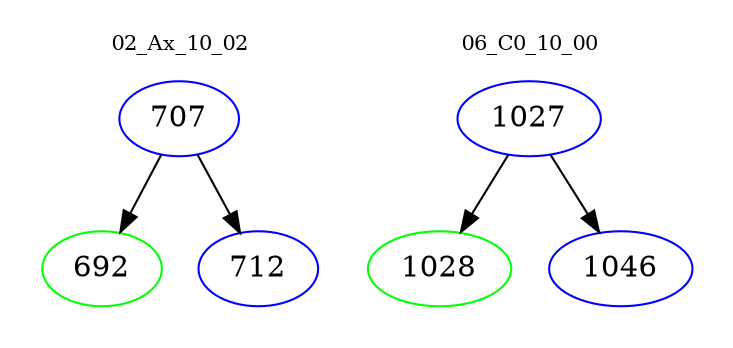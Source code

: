 digraph{
subgraph cluster_0 {
color = white
label = "02_Ax_10_02";
fontsize=10;
T0_707 [label="707", color="blue"]
T0_707 -> T0_692 [color="black"]
T0_692 [label="692", color="green"]
T0_707 -> T0_712 [color="black"]
T0_712 [label="712", color="blue"]
}
subgraph cluster_1 {
color = white
label = "06_C0_10_00";
fontsize=10;
T1_1027 [label="1027", color="blue"]
T1_1027 -> T1_1028 [color="black"]
T1_1028 [label="1028", color="green"]
T1_1027 -> T1_1046 [color="black"]
T1_1046 [label="1046", color="blue"]
}
}
